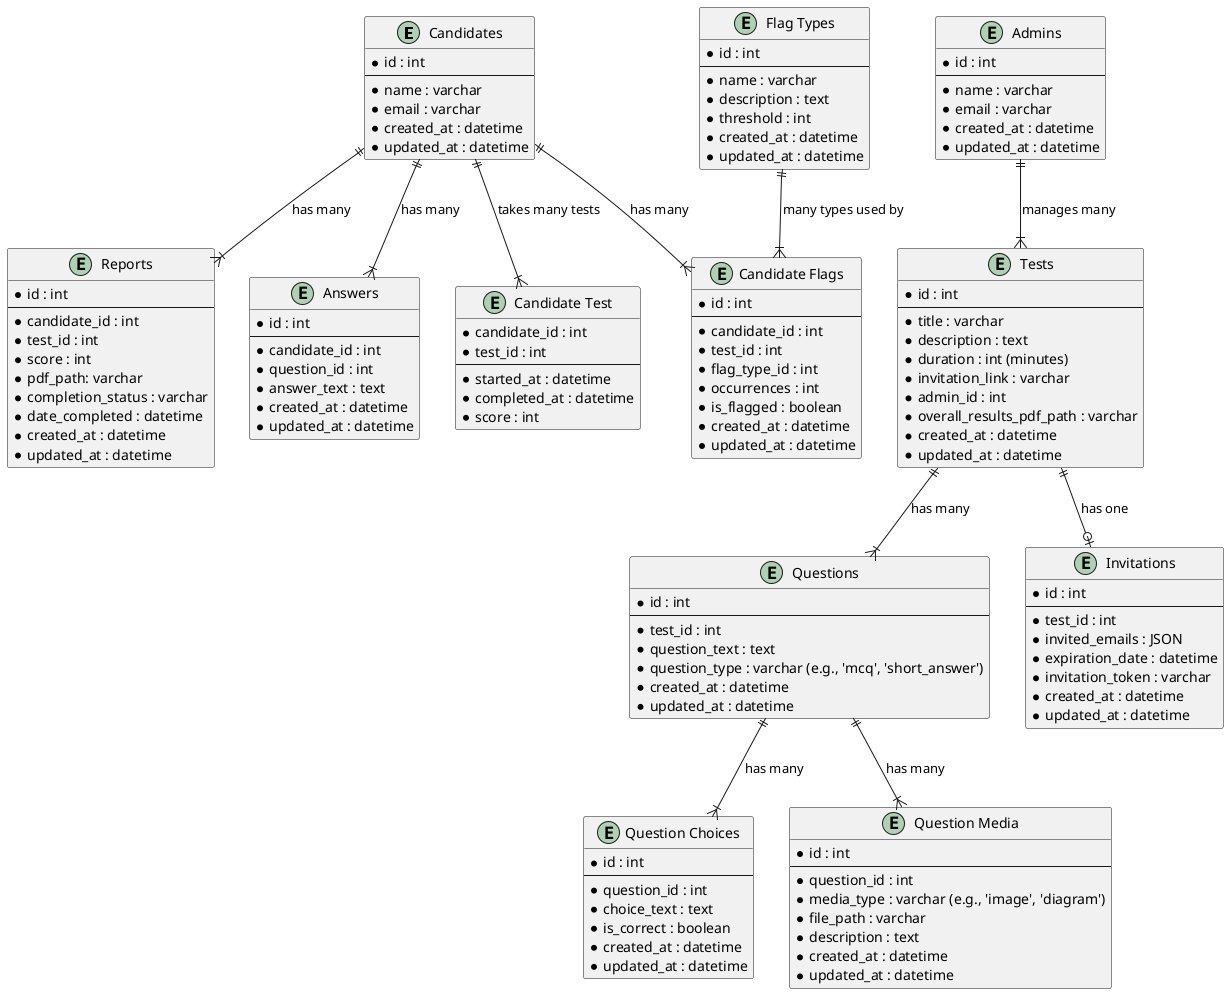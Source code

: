 @startuml "Milele SkillSage"

entity "Candidates" {
  * id : int
  --
  * name : varchar
  * email : varchar
  * created_at : datetime
  * updated_at : datetime
}

entity "Tests" {
  * id : int
  --
  * title : varchar
  * description : text
  * duration : int (minutes)
  * invitation_link : varchar
  * admin_id : int
  * overall_results_pdf_path : varchar
  * created_at : datetime
  * updated_at : datetime
}

entity "Candidate Test" {
  * candidate_id : int
  * test_id : int
  --
  * started_at : datetime
  * completed_at : datetime
  * score : int
}

entity "Questions" {
  * id : int
  --
  * test_id : int
  * question_text : text
  * question_type : varchar (e.g., 'mcq', 'short_answer')
  * created_at : datetime
  * updated_at : datetime
}

entity "Question Choices" {
  * id : int
  --
  * question_id : int
  * choice_text : text
  * is_correct : boolean
  * created_at : datetime
  * updated_at : datetime
}

entity "Question Media" {
  * id : int
  --
  * question_id : int
  * media_type : varchar (e.g., 'image', 'diagram')
  * file_path : varchar
  * description : text
  * created_at : datetime
  * updated_at : datetime
}

entity "Answers" {
  * id : int
  --
  * candidate_id : int
  * question_id : int
  * answer_text : text
  * created_at : datetime
  * updated_at : datetime
}

entity "Admins" {
  * id : int
  --
  * name : varchar
  * email : varchar
  * created_at : datetime
  * updated_at : datetime
}

entity "Flag Types" {
  * id : int
  --
  * name : varchar
  * description : text
  * threshold : int
  * created_at : datetime
  * updated_at : datetime
}

entity "Candidate Flags" {
  * id : int
  --
  * candidate_id : int
  * test_id : int
  * flag_type_id : int
  * occurrences : int
  * is_flagged : boolean
  * created_at : datetime
  * updated_at : datetime
}

entity "Invitations" {
  * id : int
  --
  * test_id : int
  * invited_emails : JSON
  * expiration_date : datetime
  * invitation_token : varchar
  * created_at : datetime
  * updated_at : datetime
}

entity "Reports" {
  * id : int
  --
  * candidate_id : int
  * test_id : int
  * score : int
  * pdf_path: varchar
  * completion_status : varchar
  * date_completed : datetime
  * created_at : datetime
  * updated_at : datetime
}

' Relationships
"Candidates" ||--|{ "Reports" : has many
"Candidates" ||--|{ "Answers" : has many
"Candidates" ||--|{ "Candidate Flags" : has many
"Candidates" ||--|{ "Candidate Test" : takes many tests
"Tests" ||--|{ "Questions" : has many
"Tests" ||--o| "Invitations" : has one
"Questions" ||--|{ "Question Choices" : has many
"Questions" ||--|{ "Question Media" : has many
"Flag Types" ||--|{ "Candidate Flags" : many types used by
"Admins" ||--|{ "Tests" : manages many

@enduml
